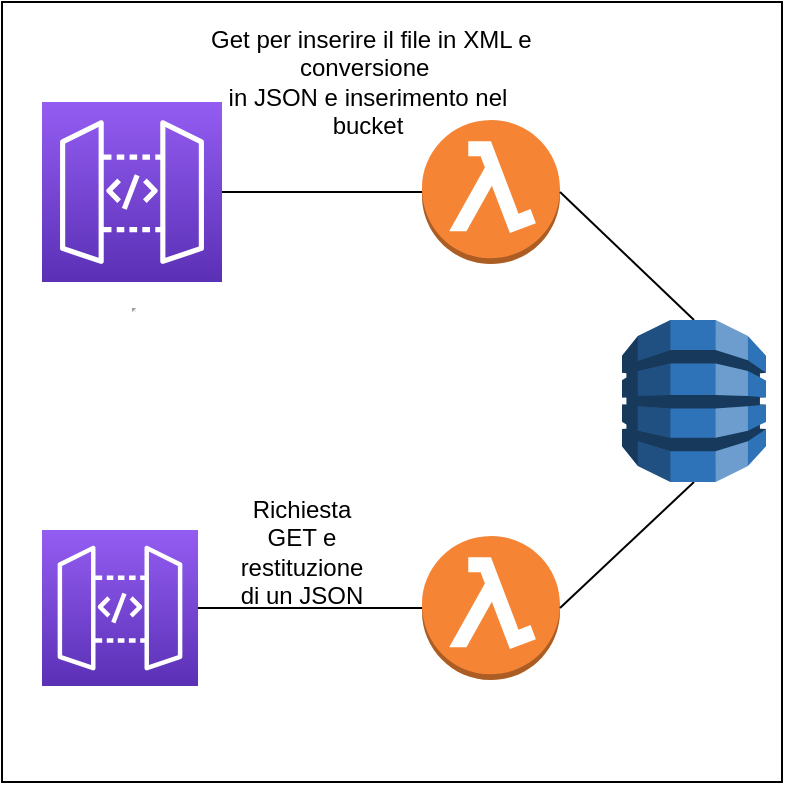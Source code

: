 <mxfile version="17.4.2" type="device"><diagram id="3cgAdnH8KQhlUOhQ8JQD" name="Pagina-1"><mxGraphModel dx="1357" dy="1027" grid="1" gridSize="10" guides="1" tooltips="1" connect="1" arrows="1" fold="1" page="1" pageScale="1" pageWidth="827" pageHeight="1169" math="0" shadow="0"><root><mxCell id="0"/><mxCell id="1" parent="0"/><mxCell id="vD02n3QMuu7dztiy7FrK-1" value="" style="whiteSpace=wrap;html=1;aspect=fixed;" parent="1" vertex="1"><mxGeometry x="160" y="160" width="390" height="390" as="geometry"/></mxCell><mxCell id="kJO6L7QoxBKm9BNilJbV-2" value="" style="outlineConnect=0;dashed=0;verticalLabelPosition=bottom;verticalAlign=top;align=center;html=1;shape=mxgraph.aws3.lambda_function;fillColor=#F58534;gradientColor=none;" parent="1" vertex="1"><mxGeometry x="370" y="219" width="69" height="72" as="geometry"/></mxCell><mxCell id="kJO6L7QoxBKm9BNilJbV-4" value="" style="outlineConnect=0;dashed=0;verticalLabelPosition=bottom;verticalAlign=top;align=center;html=1;shape=mxgraph.aws3.lambda_function;fillColor=#F58534;gradientColor=none;" parent="1" vertex="1"><mxGeometry x="370" y="427" width="69" height="72" as="geometry"/></mxCell><mxCell id="kJO6L7QoxBKm9BNilJbV-5" value="&lt;hr&gt;" style="sketch=0;points=[[0,0,0],[0.25,0,0],[0.5,0,0],[0.75,0,0],[1,0,0],[0,1,0],[0.25,1,0],[0.5,1,0],[0.75,1,0],[1,1,0],[0,0.25,0],[0,0.5,0],[0,0.75,0],[1,0.25,0],[1,0.5,0],[1,0.75,0]];outlineConnect=0;fontColor=#232F3E;gradientColor=#945DF2;gradientDirection=north;fillColor=#5A30B5;strokeColor=#ffffff;dashed=0;verticalLabelPosition=bottom;verticalAlign=top;align=center;html=1;fontSize=12;fontStyle=0;aspect=fixed;shape=mxgraph.aws4.resourceIcon;resIcon=mxgraph.aws4.api_gateway;" parent="1" vertex="1"><mxGeometry x="180" y="210" width="90" height="90" as="geometry"/></mxCell><mxCell id="kJO6L7QoxBKm9BNilJbV-6" value="" style="sketch=0;points=[[0,0,0],[0.25,0,0],[0.5,0,0],[0.75,0,0],[1,0,0],[0,1,0],[0.25,1,0],[0.5,1,0],[0.75,1,0],[1,1,0],[0,0.25,0],[0,0.5,0],[0,0.75,0],[1,0.25,0],[1,0.5,0],[1,0.75,0]];outlineConnect=0;fontColor=#232F3E;gradientColor=#945DF2;gradientDirection=north;fillColor=#5A30B5;strokeColor=#ffffff;dashed=0;verticalLabelPosition=bottom;verticalAlign=top;align=center;html=1;fontSize=12;fontStyle=0;aspect=fixed;shape=mxgraph.aws4.resourceIcon;resIcon=mxgraph.aws4.api_gateway;" parent="1" vertex="1"><mxGeometry x="180" y="424" width="78" height="78" as="geometry"/></mxCell><mxCell id="kJO6L7QoxBKm9BNilJbV-7" value="" style="endArrow=none;html=1;rounded=0;exitX=1;exitY=0.5;exitDx=0;exitDy=0;exitPerimeter=0;entryX=0;entryY=0.5;entryDx=0;entryDy=0;entryPerimeter=0;" parent="1" source="kJO6L7QoxBKm9BNilJbV-5" target="kJO6L7QoxBKm9BNilJbV-2" edge="1"><mxGeometry width="50" height="50" relative="1" as="geometry"><mxPoint x="390" y="420" as="sourcePoint"/><mxPoint x="440" y="370" as="targetPoint"/></mxGeometry></mxCell><mxCell id="kJO6L7QoxBKm9BNilJbV-8" value="" style="endArrow=none;html=1;rounded=0;exitX=1;exitY=0.5;exitDx=0;exitDy=0;exitPerimeter=0;" parent="1" source="kJO6L7QoxBKm9BNilJbV-6" target="kJO6L7QoxBKm9BNilJbV-4" edge="1"><mxGeometry width="50" height="50" relative="1" as="geometry"><mxPoint x="390" y="420" as="sourcePoint"/><mxPoint x="440" y="370" as="targetPoint"/></mxGeometry></mxCell><mxCell id="kJO6L7QoxBKm9BNilJbV-9" value="" style="endArrow=none;html=1;rounded=0;exitX=1;exitY=0.5;exitDx=0;exitDy=0;exitPerimeter=0;entryX=0.5;entryY=1;entryDx=0;entryDy=0;entryPerimeter=0;" parent="1" source="kJO6L7QoxBKm9BNilJbV-4" target="ibUqxFPXugdIxf2NFRg9-1" edge="1"><mxGeometry width="50" height="50" relative="1" as="geometry"><mxPoint x="390" y="420" as="sourcePoint"/><mxPoint x="481.812" y="398.0" as="targetPoint"/></mxGeometry></mxCell><mxCell id="kJO6L7QoxBKm9BNilJbV-10" value="" style="endArrow=none;html=1;rounded=0;entryX=1;entryY=0.5;entryDx=0;entryDy=0;entryPerimeter=0;exitX=0.5;exitY=0;exitDx=0;exitDy=0;exitPerimeter=0;" parent="1" source="ibUqxFPXugdIxf2NFRg9-1" target="kJO6L7QoxBKm9BNilJbV-2" edge="1"><mxGeometry width="50" height="50" relative="1" as="geometry"><mxPoint x="481.812" y="320.0" as="sourcePoint"/><mxPoint x="440" y="370" as="targetPoint"/></mxGeometry></mxCell><mxCell id="CtJrvetFtZ4vhrY-hj4u-1" value="&amp;nbsp;Get per inserire il file in XML e conversione&amp;nbsp;&lt;br&gt;in JSON e inserimento nel bucket" style="text;html=1;strokeColor=none;fillColor=none;align=center;verticalAlign=middle;whiteSpace=wrap;rounded=0;" parent="1" vertex="1"><mxGeometry x="258" y="170" width="170" height="60" as="geometry"/></mxCell><mxCell id="CtJrvetFtZ4vhrY-hj4u-3" value="Richiesta GET e restituzione di un JSON" style="text;html=1;strokeColor=none;fillColor=none;align=center;verticalAlign=middle;whiteSpace=wrap;rounded=0;" parent="1" vertex="1"><mxGeometry x="280" y="400" width="60" height="70" as="geometry"/></mxCell><mxCell id="ibUqxFPXugdIxf2NFRg9-1" value="" style="outlineConnect=0;dashed=0;verticalLabelPosition=bottom;verticalAlign=top;align=center;html=1;shape=mxgraph.aws3.dynamo_db;fillColor=#2E73B8;gradientColor=none;" vertex="1" parent="1"><mxGeometry x="470" y="319" width="72" height="81" as="geometry"/></mxCell></root></mxGraphModel></diagram></mxfile>